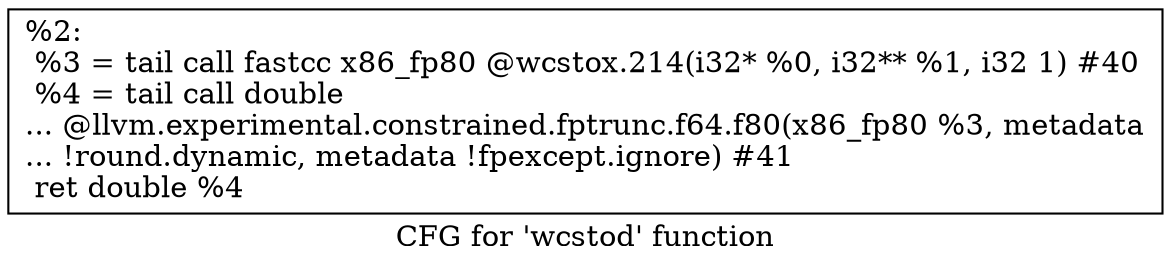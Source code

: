 digraph "CFG for 'wcstod' function" {
	label="CFG for 'wcstod' function";

	Node0x1bef140 [shape=record,label="{%2:\l  %3 = tail call fastcc x86_fp80 @wcstox.214(i32* %0, i32** %1, i32 1) #40\l  %4 = tail call double\l... @llvm.experimental.constrained.fptrunc.f64.f80(x86_fp80 %3, metadata\l... !round.dynamic, metadata !fpexcept.ignore) #41\l  ret double %4\l}"];
}
